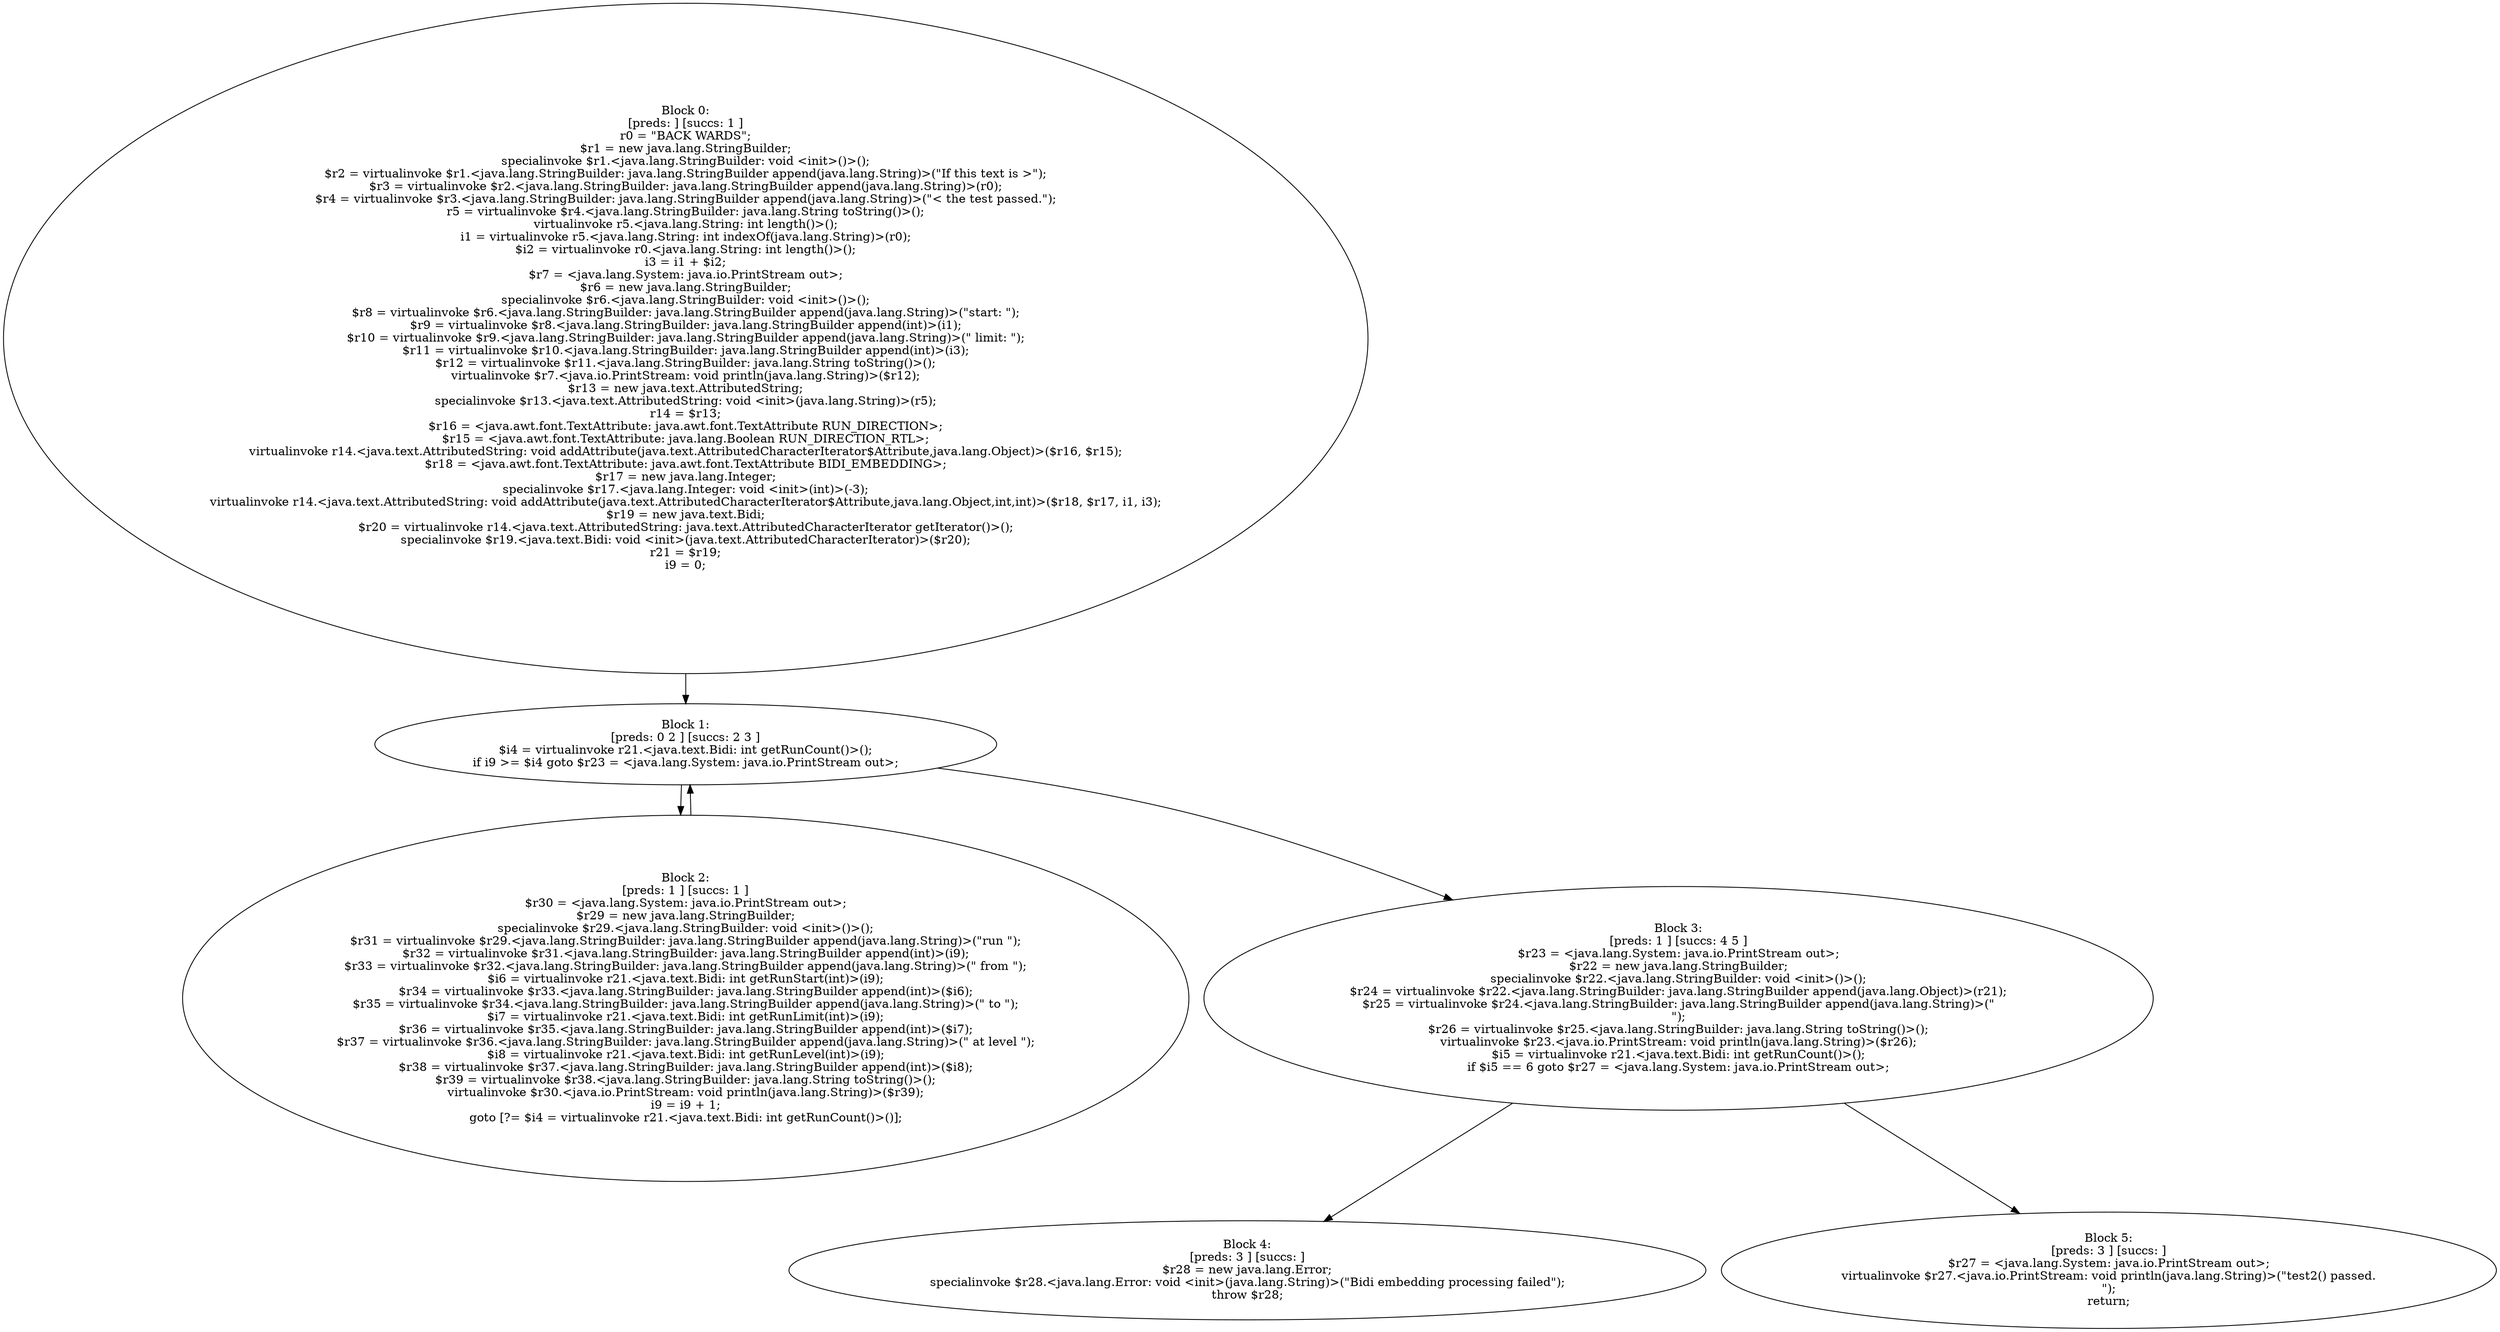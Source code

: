 digraph "unitGraph" {
    "Block 0:
[preds: ] [succs: 1 ]
r0 = \"BACK WARDS\";
$r1 = new java.lang.StringBuilder;
specialinvoke $r1.<java.lang.StringBuilder: void <init>()>();
$r2 = virtualinvoke $r1.<java.lang.StringBuilder: java.lang.StringBuilder append(java.lang.String)>(\"If this text is >\");
$r3 = virtualinvoke $r2.<java.lang.StringBuilder: java.lang.StringBuilder append(java.lang.String)>(r0);
$r4 = virtualinvoke $r3.<java.lang.StringBuilder: java.lang.StringBuilder append(java.lang.String)>(\"< the test passed.\");
r5 = virtualinvoke $r4.<java.lang.StringBuilder: java.lang.String toString()>();
virtualinvoke r5.<java.lang.String: int length()>();
i1 = virtualinvoke r5.<java.lang.String: int indexOf(java.lang.String)>(r0);
$i2 = virtualinvoke r0.<java.lang.String: int length()>();
i3 = i1 + $i2;
$r7 = <java.lang.System: java.io.PrintStream out>;
$r6 = new java.lang.StringBuilder;
specialinvoke $r6.<java.lang.StringBuilder: void <init>()>();
$r8 = virtualinvoke $r6.<java.lang.StringBuilder: java.lang.StringBuilder append(java.lang.String)>(\"start: \");
$r9 = virtualinvoke $r8.<java.lang.StringBuilder: java.lang.StringBuilder append(int)>(i1);
$r10 = virtualinvoke $r9.<java.lang.StringBuilder: java.lang.StringBuilder append(java.lang.String)>(\" limit: \");
$r11 = virtualinvoke $r10.<java.lang.StringBuilder: java.lang.StringBuilder append(int)>(i3);
$r12 = virtualinvoke $r11.<java.lang.StringBuilder: java.lang.String toString()>();
virtualinvoke $r7.<java.io.PrintStream: void println(java.lang.String)>($r12);
$r13 = new java.text.AttributedString;
specialinvoke $r13.<java.text.AttributedString: void <init>(java.lang.String)>(r5);
r14 = $r13;
$r16 = <java.awt.font.TextAttribute: java.awt.font.TextAttribute RUN_DIRECTION>;
$r15 = <java.awt.font.TextAttribute: java.lang.Boolean RUN_DIRECTION_RTL>;
virtualinvoke r14.<java.text.AttributedString: void addAttribute(java.text.AttributedCharacterIterator$Attribute,java.lang.Object)>($r16, $r15);
$r18 = <java.awt.font.TextAttribute: java.awt.font.TextAttribute BIDI_EMBEDDING>;
$r17 = new java.lang.Integer;
specialinvoke $r17.<java.lang.Integer: void <init>(int)>(-3);
virtualinvoke r14.<java.text.AttributedString: void addAttribute(java.text.AttributedCharacterIterator$Attribute,java.lang.Object,int,int)>($r18, $r17, i1, i3);
$r19 = new java.text.Bidi;
$r20 = virtualinvoke r14.<java.text.AttributedString: java.text.AttributedCharacterIterator getIterator()>();
specialinvoke $r19.<java.text.Bidi: void <init>(java.text.AttributedCharacterIterator)>($r20);
r21 = $r19;
i9 = 0;
"
    "Block 1:
[preds: 0 2 ] [succs: 2 3 ]
$i4 = virtualinvoke r21.<java.text.Bidi: int getRunCount()>();
if i9 >= $i4 goto $r23 = <java.lang.System: java.io.PrintStream out>;
"
    "Block 2:
[preds: 1 ] [succs: 1 ]
$r30 = <java.lang.System: java.io.PrintStream out>;
$r29 = new java.lang.StringBuilder;
specialinvoke $r29.<java.lang.StringBuilder: void <init>()>();
$r31 = virtualinvoke $r29.<java.lang.StringBuilder: java.lang.StringBuilder append(java.lang.String)>(\"run \");
$r32 = virtualinvoke $r31.<java.lang.StringBuilder: java.lang.StringBuilder append(int)>(i9);
$r33 = virtualinvoke $r32.<java.lang.StringBuilder: java.lang.StringBuilder append(java.lang.String)>(\" from \");
$i6 = virtualinvoke r21.<java.text.Bidi: int getRunStart(int)>(i9);
$r34 = virtualinvoke $r33.<java.lang.StringBuilder: java.lang.StringBuilder append(int)>($i6);
$r35 = virtualinvoke $r34.<java.lang.StringBuilder: java.lang.StringBuilder append(java.lang.String)>(\" to \");
$i7 = virtualinvoke r21.<java.text.Bidi: int getRunLimit(int)>(i9);
$r36 = virtualinvoke $r35.<java.lang.StringBuilder: java.lang.StringBuilder append(int)>($i7);
$r37 = virtualinvoke $r36.<java.lang.StringBuilder: java.lang.StringBuilder append(java.lang.String)>(\" at level \");
$i8 = virtualinvoke r21.<java.text.Bidi: int getRunLevel(int)>(i9);
$r38 = virtualinvoke $r37.<java.lang.StringBuilder: java.lang.StringBuilder append(int)>($i8);
$r39 = virtualinvoke $r38.<java.lang.StringBuilder: java.lang.String toString()>();
virtualinvoke $r30.<java.io.PrintStream: void println(java.lang.String)>($r39);
i9 = i9 + 1;
goto [?= $i4 = virtualinvoke r21.<java.text.Bidi: int getRunCount()>()];
"
    "Block 3:
[preds: 1 ] [succs: 4 5 ]
$r23 = <java.lang.System: java.io.PrintStream out>;
$r22 = new java.lang.StringBuilder;
specialinvoke $r22.<java.lang.StringBuilder: void <init>()>();
$r24 = virtualinvoke $r22.<java.lang.StringBuilder: java.lang.StringBuilder append(java.lang.Object)>(r21);
$r25 = virtualinvoke $r24.<java.lang.StringBuilder: java.lang.StringBuilder append(java.lang.String)>(\"\n\");
$r26 = virtualinvoke $r25.<java.lang.StringBuilder: java.lang.String toString()>();
virtualinvoke $r23.<java.io.PrintStream: void println(java.lang.String)>($r26);
$i5 = virtualinvoke r21.<java.text.Bidi: int getRunCount()>();
if $i5 == 6 goto $r27 = <java.lang.System: java.io.PrintStream out>;
"
    "Block 4:
[preds: 3 ] [succs: ]
$r28 = new java.lang.Error;
specialinvoke $r28.<java.lang.Error: void <init>(java.lang.String)>(\"Bidi embedding processing failed\");
throw $r28;
"
    "Block 5:
[preds: 3 ] [succs: ]
$r27 = <java.lang.System: java.io.PrintStream out>;
virtualinvoke $r27.<java.io.PrintStream: void println(java.lang.String)>(\"test2() passed.\n\");
return;
"
    "Block 0:
[preds: ] [succs: 1 ]
r0 = \"BACK WARDS\";
$r1 = new java.lang.StringBuilder;
specialinvoke $r1.<java.lang.StringBuilder: void <init>()>();
$r2 = virtualinvoke $r1.<java.lang.StringBuilder: java.lang.StringBuilder append(java.lang.String)>(\"If this text is >\");
$r3 = virtualinvoke $r2.<java.lang.StringBuilder: java.lang.StringBuilder append(java.lang.String)>(r0);
$r4 = virtualinvoke $r3.<java.lang.StringBuilder: java.lang.StringBuilder append(java.lang.String)>(\"< the test passed.\");
r5 = virtualinvoke $r4.<java.lang.StringBuilder: java.lang.String toString()>();
virtualinvoke r5.<java.lang.String: int length()>();
i1 = virtualinvoke r5.<java.lang.String: int indexOf(java.lang.String)>(r0);
$i2 = virtualinvoke r0.<java.lang.String: int length()>();
i3 = i1 + $i2;
$r7 = <java.lang.System: java.io.PrintStream out>;
$r6 = new java.lang.StringBuilder;
specialinvoke $r6.<java.lang.StringBuilder: void <init>()>();
$r8 = virtualinvoke $r6.<java.lang.StringBuilder: java.lang.StringBuilder append(java.lang.String)>(\"start: \");
$r9 = virtualinvoke $r8.<java.lang.StringBuilder: java.lang.StringBuilder append(int)>(i1);
$r10 = virtualinvoke $r9.<java.lang.StringBuilder: java.lang.StringBuilder append(java.lang.String)>(\" limit: \");
$r11 = virtualinvoke $r10.<java.lang.StringBuilder: java.lang.StringBuilder append(int)>(i3);
$r12 = virtualinvoke $r11.<java.lang.StringBuilder: java.lang.String toString()>();
virtualinvoke $r7.<java.io.PrintStream: void println(java.lang.String)>($r12);
$r13 = new java.text.AttributedString;
specialinvoke $r13.<java.text.AttributedString: void <init>(java.lang.String)>(r5);
r14 = $r13;
$r16 = <java.awt.font.TextAttribute: java.awt.font.TextAttribute RUN_DIRECTION>;
$r15 = <java.awt.font.TextAttribute: java.lang.Boolean RUN_DIRECTION_RTL>;
virtualinvoke r14.<java.text.AttributedString: void addAttribute(java.text.AttributedCharacterIterator$Attribute,java.lang.Object)>($r16, $r15);
$r18 = <java.awt.font.TextAttribute: java.awt.font.TextAttribute BIDI_EMBEDDING>;
$r17 = new java.lang.Integer;
specialinvoke $r17.<java.lang.Integer: void <init>(int)>(-3);
virtualinvoke r14.<java.text.AttributedString: void addAttribute(java.text.AttributedCharacterIterator$Attribute,java.lang.Object,int,int)>($r18, $r17, i1, i3);
$r19 = new java.text.Bidi;
$r20 = virtualinvoke r14.<java.text.AttributedString: java.text.AttributedCharacterIterator getIterator()>();
specialinvoke $r19.<java.text.Bidi: void <init>(java.text.AttributedCharacterIterator)>($r20);
r21 = $r19;
i9 = 0;
"->"Block 1:
[preds: 0 2 ] [succs: 2 3 ]
$i4 = virtualinvoke r21.<java.text.Bidi: int getRunCount()>();
if i9 >= $i4 goto $r23 = <java.lang.System: java.io.PrintStream out>;
";
    "Block 1:
[preds: 0 2 ] [succs: 2 3 ]
$i4 = virtualinvoke r21.<java.text.Bidi: int getRunCount()>();
if i9 >= $i4 goto $r23 = <java.lang.System: java.io.PrintStream out>;
"->"Block 2:
[preds: 1 ] [succs: 1 ]
$r30 = <java.lang.System: java.io.PrintStream out>;
$r29 = new java.lang.StringBuilder;
specialinvoke $r29.<java.lang.StringBuilder: void <init>()>();
$r31 = virtualinvoke $r29.<java.lang.StringBuilder: java.lang.StringBuilder append(java.lang.String)>(\"run \");
$r32 = virtualinvoke $r31.<java.lang.StringBuilder: java.lang.StringBuilder append(int)>(i9);
$r33 = virtualinvoke $r32.<java.lang.StringBuilder: java.lang.StringBuilder append(java.lang.String)>(\" from \");
$i6 = virtualinvoke r21.<java.text.Bidi: int getRunStart(int)>(i9);
$r34 = virtualinvoke $r33.<java.lang.StringBuilder: java.lang.StringBuilder append(int)>($i6);
$r35 = virtualinvoke $r34.<java.lang.StringBuilder: java.lang.StringBuilder append(java.lang.String)>(\" to \");
$i7 = virtualinvoke r21.<java.text.Bidi: int getRunLimit(int)>(i9);
$r36 = virtualinvoke $r35.<java.lang.StringBuilder: java.lang.StringBuilder append(int)>($i7);
$r37 = virtualinvoke $r36.<java.lang.StringBuilder: java.lang.StringBuilder append(java.lang.String)>(\" at level \");
$i8 = virtualinvoke r21.<java.text.Bidi: int getRunLevel(int)>(i9);
$r38 = virtualinvoke $r37.<java.lang.StringBuilder: java.lang.StringBuilder append(int)>($i8);
$r39 = virtualinvoke $r38.<java.lang.StringBuilder: java.lang.String toString()>();
virtualinvoke $r30.<java.io.PrintStream: void println(java.lang.String)>($r39);
i9 = i9 + 1;
goto [?= $i4 = virtualinvoke r21.<java.text.Bidi: int getRunCount()>()];
";
    "Block 1:
[preds: 0 2 ] [succs: 2 3 ]
$i4 = virtualinvoke r21.<java.text.Bidi: int getRunCount()>();
if i9 >= $i4 goto $r23 = <java.lang.System: java.io.PrintStream out>;
"->"Block 3:
[preds: 1 ] [succs: 4 5 ]
$r23 = <java.lang.System: java.io.PrintStream out>;
$r22 = new java.lang.StringBuilder;
specialinvoke $r22.<java.lang.StringBuilder: void <init>()>();
$r24 = virtualinvoke $r22.<java.lang.StringBuilder: java.lang.StringBuilder append(java.lang.Object)>(r21);
$r25 = virtualinvoke $r24.<java.lang.StringBuilder: java.lang.StringBuilder append(java.lang.String)>(\"\n\");
$r26 = virtualinvoke $r25.<java.lang.StringBuilder: java.lang.String toString()>();
virtualinvoke $r23.<java.io.PrintStream: void println(java.lang.String)>($r26);
$i5 = virtualinvoke r21.<java.text.Bidi: int getRunCount()>();
if $i5 == 6 goto $r27 = <java.lang.System: java.io.PrintStream out>;
";
    "Block 2:
[preds: 1 ] [succs: 1 ]
$r30 = <java.lang.System: java.io.PrintStream out>;
$r29 = new java.lang.StringBuilder;
specialinvoke $r29.<java.lang.StringBuilder: void <init>()>();
$r31 = virtualinvoke $r29.<java.lang.StringBuilder: java.lang.StringBuilder append(java.lang.String)>(\"run \");
$r32 = virtualinvoke $r31.<java.lang.StringBuilder: java.lang.StringBuilder append(int)>(i9);
$r33 = virtualinvoke $r32.<java.lang.StringBuilder: java.lang.StringBuilder append(java.lang.String)>(\" from \");
$i6 = virtualinvoke r21.<java.text.Bidi: int getRunStart(int)>(i9);
$r34 = virtualinvoke $r33.<java.lang.StringBuilder: java.lang.StringBuilder append(int)>($i6);
$r35 = virtualinvoke $r34.<java.lang.StringBuilder: java.lang.StringBuilder append(java.lang.String)>(\" to \");
$i7 = virtualinvoke r21.<java.text.Bidi: int getRunLimit(int)>(i9);
$r36 = virtualinvoke $r35.<java.lang.StringBuilder: java.lang.StringBuilder append(int)>($i7);
$r37 = virtualinvoke $r36.<java.lang.StringBuilder: java.lang.StringBuilder append(java.lang.String)>(\" at level \");
$i8 = virtualinvoke r21.<java.text.Bidi: int getRunLevel(int)>(i9);
$r38 = virtualinvoke $r37.<java.lang.StringBuilder: java.lang.StringBuilder append(int)>($i8);
$r39 = virtualinvoke $r38.<java.lang.StringBuilder: java.lang.String toString()>();
virtualinvoke $r30.<java.io.PrintStream: void println(java.lang.String)>($r39);
i9 = i9 + 1;
goto [?= $i4 = virtualinvoke r21.<java.text.Bidi: int getRunCount()>()];
"->"Block 1:
[preds: 0 2 ] [succs: 2 3 ]
$i4 = virtualinvoke r21.<java.text.Bidi: int getRunCount()>();
if i9 >= $i4 goto $r23 = <java.lang.System: java.io.PrintStream out>;
";
    "Block 3:
[preds: 1 ] [succs: 4 5 ]
$r23 = <java.lang.System: java.io.PrintStream out>;
$r22 = new java.lang.StringBuilder;
specialinvoke $r22.<java.lang.StringBuilder: void <init>()>();
$r24 = virtualinvoke $r22.<java.lang.StringBuilder: java.lang.StringBuilder append(java.lang.Object)>(r21);
$r25 = virtualinvoke $r24.<java.lang.StringBuilder: java.lang.StringBuilder append(java.lang.String)>(\"\n\");
$r26 = virtualinvoke $r25.<java.lang.StringBuilder: java.lang.String toString()>();
virtualinvoke $r23.<java.io.PrintStream: void println(java.lang.String)>($r26);
$i5 = virtualinvoke r21.<java.text.Bidi: int getRunCount()>();
if $i5 == 6 goto $r27 = <java.lang.System: java.io.PrintStream out>;
"->"Block 4:
[preds: 3 ] [succs: ]
$r28 = new java.lang.Error;
specialinvoke $r28.<java.lang.Error: void <init>(java.lang.String)>(\"Bidi embedding processing failed\");
throw $r28;
";
    "Block 3:
[preds: 1 ] [succs: 4 5 ]
$r23 = <java.lang.System: java.io.PrintStream out>;
$r22 = new java.lang.StringBuilder;
specialinvoke $r22.<java.lang.StringBuilder: void <init>()>();
$r24 = virtualinvoke $r22.<java.lang.StringBuilder: java.lang.StringBuilder append(java.lang.Object)>(r21);
$r25 = virtualinvoke $r24.<java.lang.StringBuilder: java.lang.StringBuilder append(java.lang.String)>(\"\n\");
$r26 = virtualinvoke $r25.<java.lang.StringBuilder: java.lang.String toString()>();
virtualinvoke $r23.<java.io.PrintStream: void println(java.lang.String)>($r26);
$i5 = virtualinvoke r21.<java.text.Bidi: int getRunCount()>();
if $i5 == 6 goto $r27 = <java.lang.System: java.io.PrintStream out>;
"->"Block 5:
[preds: 3 ] [succs: ]
$r27 = <java.lang.System: java.io.PrintStream out>;
virtualinvoke $r27.<java.io.PrintStream: void println(java.lang.String)>(\"test2() passed.\n\");
return;
";
}
